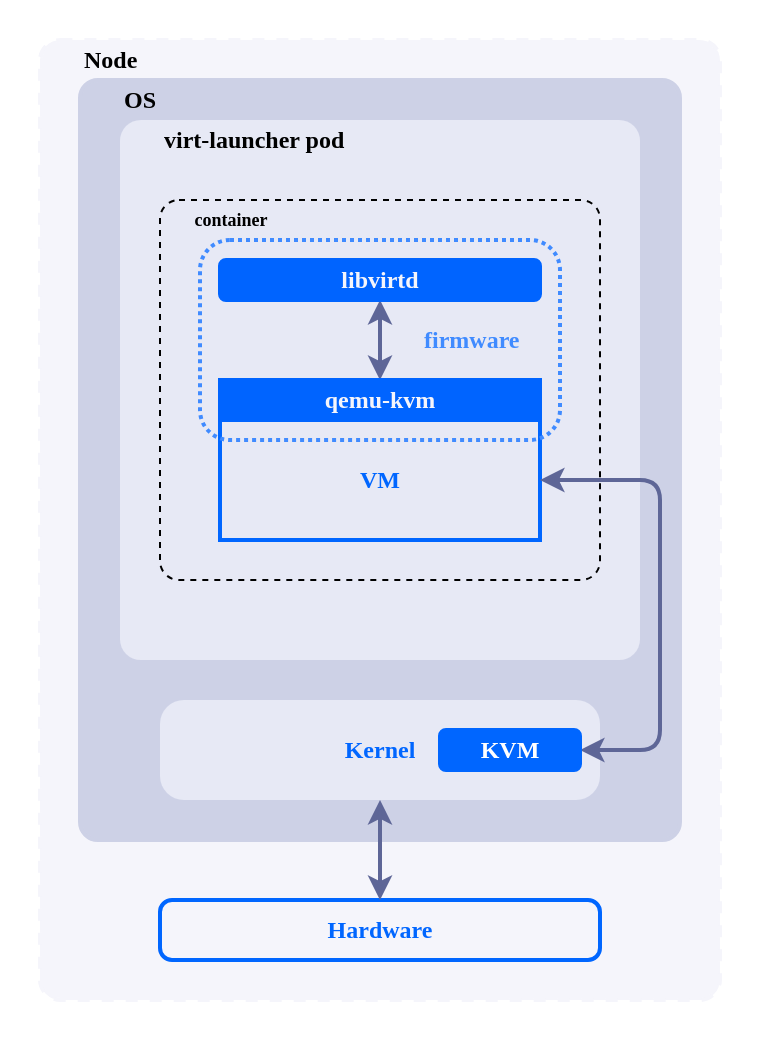 <mxfile>
    <diagram id="EZxaQw9ckF1vR2Bi5WWT" name="vm-v2">
        <mxGraphModel dx="882" dy="735" grid="1" gridSize="10" guides="1" tooltips="1" connect="1" arrows="1" fold="1" page="1" pageScale="1" pageWidth="690" pageHeight="980" math="0" shadow="0">
            <root>
                <mxCell id="0"/>
                <mxCell id="1" parent="0"/>
                <mxCell id="CsHc_jXI1Mu5Qs9rJTMG-1" value="" style="rounded=0;whiteSpace=wrap;html=1;fillColor=#FFFFFF;fontColor=#0066ff;strokeColor=none;arcSize=5;strokeWidth=2;fontFamily=JetBrains Mono;fontSource=https%3A%2F%2Ffonts.googleapis.com%2Fcss%3Ffamily%3DJetBrains%2BMono;fontStyle=1" parent="1" vertex="1">
                    <mxGeometry x="60" y="140" width="380" height="520" as="geometry"/>
                </mxCell>
                <mxCell id="2" value="" style="rounded=1;whiteSpace=wrap;html=1;arcSize=3;strokeWidth=2;fontFamily=JetBrains Mono;fontSource=https%3A%2F%2Ffonts.googleapis.com%2Fcss%3Ffamily%3DJetBrains%2BMono;fillColor=#f5f5fb;strokeColor=#f5f5fb;dashed=1;fontStyle=1" parent="1" vertex="1">
                    <mxGeometry x="80" y="160" width="340" height="480" as="geometry"/>
                </mxCell>
                <mxCell id="CsHc_jXI1Mu5Qs9rJTMG-2" value="" style="rounded=1;whiteSpace=wrap;html=1;fillColor=#cdd1e6;strokeColor=#cdd1e6;arcSize=3;strokeWidth=2;fontFamily=JetBrains Mono;fontSource=https%3A%2F%2Ffonts.googleapis.com%2Fcss%3Ffamily%3DJetBrains%2BMono;fontStyle=1" parent="1" vertex="1">
                    <mxGeometry x="100" y="180" width="300" height="380" as="geometry"/>
                </mxCell>
                <mxCell id="CsHc_jXI1Mu5Qs9rJTMG-5" value="" style="rounded=1;whiteSpace=wrap;html=1;fillColor=#e7e9f5;arcSize=4;strokeColor=#e7e9f;strokeWidth=2;fontFamily=JetBrains Mono;fontSource=https%3A%2F%2Ffonts.googleapis.com%2Fcss%3Ffamily%3DJetBrains%2BMono;fontStyle=1" parent="1" vertex="1">
                    <mxGeometry x="120" y="200" width="260" height="270" as="geometry"/>
                </mxCell>
                <mxCell id="7" value="" style="rounded=1;whiteSpace=wrap;html=1;fontColor=default;dashed=1;fillColor=none;strokeWidth=1;arcSize=5;" parent="1" vertex="1">
                    <mxGeometry x="140" y="240" width="220" height="190" as="geometry"/>
                </mxCell>
                <mxCell id="CsHc_jXI1Mu5Qs9rJTMG-3" value="" style="rounded=1;whiteSpace=wrap;html=1;fillColor=#e7e9f5;strokeColor=#e7e9f;arcSize=24;strokeWidth=2;fontFamily=JetBrains Mono;fontSource=https%3A%2F%2Ffonts.googleapis.com%2Fcss%3Ffamily%3DJetBrains%2BMono;fontStyle=1" parent="1" vertex="1">
                    <mxGeometry x="140" y="490" width="220" height="50" as="geometry"/>
                </mxCell>
                <mxCell id="CsHc_jXI1Mu5Qs9rJTMG-4" value="Node" style="text;html=1;strokeColor=none;fillColor=none;align=left;verticalAlign=middle;whiteSpace=wrap;rounded=0;fontColor=default;strokeWidth=2;fontFamily=JetBrains Mono;fontSource=https%3A%2F%2Ffonts.googleapis.com%2Fcss%3Ffamily%3DJetBrains%2BMono;fontStyle=1;" parent="1" vertex="1">
                    <mxGeometry x="100" y="160" width="60" height="20" as="geometry"/>
                </mxCell>
                <mxCell id="CsHc_jXI1Mu5Qs9rJTMG-6" value="virt-launcher pod" style="text;html=1;strokeColor=none;fillColor=none;align=left;verticalAlign=middle;whiteSpace=wrap;rounded=0;fontColor=default;strokeWidth=2;fontFamily=JetBrains Mono;fontSource=https%3A%2F%2Ffonts.googleapis.com%2Fcss%3Ffamily%3DJetBrains%2BMono;fontStyle=1;" parent="1" vertex="1">
                    <mxGeometry x="140" y="200" width="220" height="20" as="geometry"/>
                </mxCell>
                <mxCell id="CsHc_jXI1Mu5Qs9rJTMG-9" style="edgeStyle=none;html=1;exitX=0.5;exitY=1;exitDx=0;exitDy=0;entryX=0.5;entryY=0;entryDx=0;entryDy=0;endArrow=classic;endFill=1;startArrow=classic;startFill=1;fillColor=#5e6697;strokeColor=#5e6697;fontColor=#0066ff;strokeWidth=2;fontFamily=JetBrains Mono;fontSource=https%3A%2F%2Ffonts.googleapis.com%2Fcss%3Ffamily%3DJetBrains%2BMono;fontStyle=1" parent="1" source="CsHc_jXI1Mu5Qs9rJTMG-10" target="CsHc_jXI1Mu5Qs9rJTMG-22" edge="1">
                    <mxGeometry relative="1" as="geometry"/>
                </mxCell>
                <mxCell id="CsHc_jXI1Mu5Qs9rJTMG-13" value="VM" style="rounded=0;whiteSpace=wrap;html=1;fillColor=none;fontColor=#0066ff;strokeColor=#0066ff;arcSize=5;strokeWidth=2;fontFamily=JetBrains Mono;fontSource=https%3A%2F%2Ffonts.googleapis.com%2Fcss%3Ffamily%3DJetBrains%2BMono;fontStyle=1" parent="1" vertex="1">
                    <mxGeometry x="170" y="350" width="160" height="60" as="geometry"/>
                </mxCell>
                <mxCell id="CsHc_jXI1Mu5Qs9rJTMG-14" value="Kernel" style="text;html=1;strokeColor=none;fillColor=none;align=center;verticalAlign=middle;whiteSpace=wrap;rounded=0;fontColor=#0066ff;strokeWidth=2;fontFamily=JetBrains Mono;fontSource=https%3A%2F%2Ffonts.googleapis.com%2Fcss%3Ffamily%3DJetBrains%2BMono;fontStyle=1" parent="1" vertex="1">
                    <mxGeometry x="220" y="505" width="60" height="20" as="geometry"/>
                </mxCell>
                <mxCell id="9" style="edgeStyle=orthogonalEdgeStyle;html=1;exitX=1;exitY=0.5;exitDx=0;exitDy=0;entryX=1;entryY=0.5;entryDx=0;entryDy=0;fontColor=default;startArrow=classic;startFill=1;strokeWidth=2;strokeColor=#5e6697;" parent="1" source="CsHc_jXI1Mu5Qs9rJTMG-15" target="CsHc_jXI1Mu5Qs9rJTMG-13" edge="1">
                    <mxGeometry relative="1" as="geometry">
                        <Array as="points">
                            <mxPoint x="390" y="515"/>
                            <mxPoint x="390" y="380"/>
                        </Array>
                    </mxGeometry>
                </mxCell>
                <mxCell id="CsHc_jXI1Mu5Qs9rJTMG-15" value="KVM" style="rounded=1;whiteSpace=wrap;html=1;fillColor=#0066ff;fontColor=#FFFFFF;strokeColor=#0066ff;strokeWidth=2;fontFamily=JetBrains Mono;fontSource=https%3A%2F%2Ffonts.googleapis.com%2Fcss%3Ffamily%3DJetBrains%2BMono;fontStyle=1" parent="1" vertex="1">
                    <mxGeometry x="280" y="505" width="70" height="20" as="geometry"/>
                </mxCell>
                <mxCell id="CsHc_jXI1Mu5Qs9rJTMG-16" value="OS" style="text;html=1;strokeColor=none;fillColor=none;align=left;verticalAlign=middle;whiteSpace=wrap;rounded=0;fontColor=default;strokeWidth=2;fontFamily=JetBrains Mono;fontSource=https%3A%2F%2Ffonts.googleapis.com%2Fcss%3Ffamily%3DJetBrains%2BMono;fontStyle=1;" parent="1" vertex="1">
                    <mxGeometry x="120" y="180" width="60" height="20" as="geometry"/>
                </mxCell>
                <mxCell id="CsHc_jXI1Mu5Qs9rJTMG-18" value="" style="rounded=1;whiteSpace=wrap;html=1;fillColor=none;fontColor=#0066ff;strokeColor=#0066ff;arcSize=20;strokeWidth=2;fillStyle=hatch;gradientColor=none;perimeterSpacing=0;fontFamily=JetBrains Mono;fontSource=https%3A%2F%2Ffonts.googleapis.com%2Fcss%3Ffamily%3DJetBrains%2BMono;fontStyle=1" parent="1" vertex="1">
                    <mxGeometry x="140" y="590" width="220" height="30" as="geometry"/>
                </mxCell>
                <mxCell id="CsHc_jXI1Mu5Qs9rJTMG-19" value="Hardware" style="text;html=1;strokeColor=none;fillColor=none;align=center;verticalAlign=middle;whiteSpace=wrap;rounded=0;fontColor=#0066ff;strokeWidth=2;fontFamily=JetBrains Mono;fontSource=https%3A%2F%2Ffonts.googleapis.com%2Fcss%3Ffamily%3DJetBrains%2BMono;fontStyle=1" parent="1" vertex="1">
                    <mxGeometry x="220" y="595" width="60" height="20" as="geometry"/>
                </mxCell>
                <mxCell id="CsHc_jXI1Mu5Qs9rJTMG-21" style="edgeStyle=orthogonalEdgeStyle;html=1;strokeColor=#5e6697;fontColor=#FFFFFF;endFill=1;startArrow=classic;startFill=1;strokeWidth=2;entryX=0.5;entryY=1;entryDx=0;entryDy=0;fontFamily=JetBrains Mono;fontSource=https%3A%2F%2Ffonts.googleapis.com%2Fcss%3Ffamily%3DJetBrains%2BMono;exitX=0.5;exitY=0;exitDx=0;exitDy=0;fillColor=#5e6697;fontStyle=1" parent="1" source="CsHc_jXI1Mu5Qs9rJTMG-18" target="CsHc_jXI1Mu5Qs9rJTMG-3" edge="1">
                    <mxGeometry relative="1" as="geometry">
                        <mxPoint x="250" y="480" as="sourcePoint"/>
                        <mxPoint x="190" y="510" as="targetPoint"/>
                        <Array as="points"/>
                    </mxGeometry>
                </mxCell>
                <mxCell id="10" value="" style="rounded=1;whiteSpace=wrap;html=1;dashed=1;strokeWidth=2;fontColor=default;fillColor=none;strokeColor=#408BFF;dashPattern=1 1;" parent="1" vertex="1">
                    <mxGeometry x="160" y="260" width="180" height="100" as="geometry"/>
                </mxCell>
                <mxCell id="11" value="&lt;font color=&quot;#408bff&quot;&gt;firmware&lt;/font&gt;" style="text;html=1;strokeColor=none;fillColor=none;align=left;verticalAlign=middle;whiteSpace=wrap;rounded=0;fontColor=#0066FF;strokeWidth=2;fontFamily=JetBrains Mono;fontSource=https%3A%2F%2Ffonts.googleapis.com%2Fcss%3Ffamily%3DJetBrains%2BMono;fontStyle=1;" parent="1" vertex="1">
                    <mxGeometry x="270" y="300" width="70" height="20" as="geometry"/>
                </mxCell>
                <mxCell id="CsHc_jXI1Mu5Qs9rJTMG-10" value="libvirtd" style="rounded=1;whiteSpace=wrap;html=1;fillColor=#0064ff;fontColor=#f5f5fb;strokeColor=#0064ff;strokeWidth=2;fontFamily=JetBrains Mono;fontSource=https%3A%2F%2Ffonts.googleapis.com%2Fcss%3Ffamily%3DJetBrains%2BMono;fontStyle=1" parent="1" vertex="1">
                    <mxGeometry x="170" y="270" width="160" height="20" as="geometry"/>
                </mxCell>
                <mxCell id="CsHc_jXI1Mu5Qs9rJTMG-22" value="qemu-kvm" style="rounded=0;whiteSpace=wrap;html=1;fillColor=#0064ff;fontColor=#f5f5fb;strokeColor=#0064ff;strokeWidth=2;fillStyle=auto;fontFamily=JetBrains Mono;fontSource=https%3A%2F%2Ffonts.googleapis.com%2Fcss%3Ffamily%3DJetBrains%2BMono;fontStyle=1" parent="1" vertex="1">
                    <mxGeometry x="170" y="330" width="160" height="20" as="geometry"/>
                </mxCell>
                <mxCell id="12" value="&lt;font data-font-src=&quot;https://fonts.googleapis.com/css?family=JetBrains+Mono&quot; face=&quot;JetBrains Mono&quot; style=&quot;font-size: 9px;&quot;&gt;container&lt;/font&gt;" style="text;html=1;align=center;verticalAlign=middle;resizable=0;points=[];autosize=1;strokeColor=none;fillColor=none;fontColor=default;labelBackgroundColor=none;fontSize=9;fontStyle=1" parent="1" vertex="1">
                    <mxGeometry x="140" y="240" width="70" height="20" as="geometry"/>
                </mxCell>
            </root>
        </mxGraphModel>
    </diagram>
    <diagram id="kv-T1LsQx3oSgUZRt7tn" name="vm-v1">
        <mxGraphModel dx="2558" dy="645" grid="1" gridSize="10" guides="1" tooltips="1" connect="1" arrows="1" fold="1" page="1" pageScale="1" pageWidth="690" pageHeight="980" math="0" shadow="0">
            <root>
                <mxCell id="0"/>
                <mxCell id="1" parent="0"/>
                <mxCell id="2" value="" style="rounded=1;whiteSpace=wrap;html=1;fillColor=#FFFFFF;fontColor=#0066ff;strokeColor=#0066ff;arcSize=5;strokeWidth=2;" parent="1" vertex="1">
                    <mxGeometry x="100" y="160" width="240" height="370" as="geometry"/>
                </mxCell>
                <mxCell id="12" value="" style="rounded=1;whiteSpace=wrap;html=1;fillColor=none;dashed=1;fontColor=#0066ff;strokeColor=#0066ff;arcSize=6;strokeWidth=2;" parent="1" vertex="1">
                    <mxGeometry x="110" y="180" width="220" height="340" as="geometry"/>
                </mxCell>
                <mxCell id="19" value="" style="rounded=1;whiteSpace=wrap;html=1;fillColor=none;dashed=1;fontColor=#0066ff;strokeColor=#0066ff;arcSize=24;strokeWidth=2;" parent="1" vertex="1">
                    <mxGeometry x="130" y="460" width="180" height="50" as="geometry"/>
                </mxCell>
                <mxCell id="3" value="Node" style="text;html=1;strokeColor=none;fillColor=none;align=left;verticalAlign=middle;whiteSpace=wrap;rounded=0;fontColor=#0066ff;strokeWidth=2;" parent="1" vertex="1">
                    <mxGeometry x="120" y="160" width="60" height="20" as="geometry"/>
                </mxCell>
                <mxCell id="5" value="" style="rounded=1;whiteSpace=wrap;html=1;fillColor=none;arcSize=7;fontColor=#0066ff;strokeColor=#0066ff;strokeWidth=2;" parent="1" vertex="1">
                    <mxGeometry x="130" y="200" width="180" height="240" as="geometry"/>
                </mxCell>
                <mxCell id="7" value="Pod" style="text;html=1;strokeColor=none;fillColor=none;align=left;verticalAlign=middle;whiteSpace=wrap;rounded=0;fontColor=#0066ff;strokeWidth=2;" parent="1" vertex="1">
                    <mxGeometry x="150" y="200" width="60" height="20" as="geometry"/>
                </mxCell>
                <mxCell id="16" style="edgeStyle=none;html=1;exitX=0.5;exitY=1;exitDx=0;exitDy=0;entryX=0.5;entryY=0;entryDx=0;entryDy=0;endArrow=classic;endFill=1;startArrow=classic;startFill=1;fillColor=#f5f5f5;strokeColor=#0066ff;fontColor=#0066ff;strokeWidth=2;" parent="1" source="8" target="9" edge="1">
                    <mxGeometry relative="1" as="geometry"/>
                </mxCell>
                <mxCell id="8" value="virt-laucnher" style="rounded=1;whiteSpace=wrap;html=1;fillColor=none;fontColor=#0066ff;strokeColor=#0066ff;strokeWidth=2;" parent="1" vertex="1">
                    <mxGeometry x="150" y="220" width="140" height="20" as="geometry"/>
                </mxCell>
                <mxCell id="15" style="edgeStyle=none;html=1;exitX=0.5;exitY=1;exitDx=0;exitDy=0;entryX=0.5;entryY=0;entryDx=0;entryDy=0;endArrow=classic;endFill=1;startArrow=classic;startFill=1;fillColor=#f5f5f5;strokeColor=#0066ff;fontColor=#0066ff;strokeWidth=2;" parent="1" source="9" target="10" edge="1">
                    <mxGeometry relative="1" as="geometry"/>
                </mxCell>
                <mxCell id="9" value="libvirtd" style="rounded=1;whiteSpace=wrap;html=1;fillColor=#0066ff;fontColor=#FFFFFF;strokeColor=#0066ff;strokeWidth=2;" parent="1" vertex="1">
                    <mxGeometry x="150" y="270" width="140" height="20" as="geometry"/>
                </mxCell>
                <mxCell id="20" style="edgeStyle=orthogonalEdgeStyle;html=1;exitX=1;exitY=0.5;exitDx=0;exitDy=0;entryX=1;entryY=0.5;entryDx=0;entryDy=0;strokeColor=#0066ff;fontColor=#FFFFFF;endArrow=classic;endFill=1;startArrow=classic;startFill=1;strokeWidth=2;" parent="1" source="10" target="14" edge="1">
                    <mxGeometry relative="1" as="geometry">
                        <Array as="points">
                            <mxPoint x="320" y="330"/>
                            <mxPoint x="320" y="485"/>
                        </Array>
                    </mxGeometry>
                </mxCell>
                <mxCell id="10" value="qemu" style="rounded=1;whiteSpace=wrap;html=1;fillColor=#0066ff;fontColor=#FFFFFF;strokeColor=#0066ff;strokeWidth=2;" parent="1" vertex="1">
                    <mxGeometry x="150" y="320" width="140" height="20" as="geometry"/>
                </mxCell>
                <mxCell id="11" value="VM" style="rounded=1;whiteSpace=wrap;html=1;fillColor=none;fontColor=#0066ff;strokeColor=#0066ff;arcSize=5;strokeWidth=2;" parent="1" vertex="1">
                    <mxGeometry x="150" y="340" width="140" height="80" as="geometry"/>
                </mxCell>
                <mxCell id="13" value="Kernel" style="text;html=1;strokeColor=none;fillColor=none;align=left;verticalAlign=middle;whiteSpace=wrap;rounded=0;fontColor=#0066ff;strokeWidth=2;" parent="1" vertex="1">
                    <mxGeometry x="140" y="460" width="60" height="20" as="geometry"/>
                </mxCell>
                <mxCell id="14" value="KVM" style="rounded=1;whiteSpace=wrap;html=1;fillColor=#0066ff;fontColor=#FFFFFF;strokeColor=#0066ff;strokeWidth=2;" parent="1" vertex="1">
                    <mxGeometry x="180" y="475" width="80" height="20" as="geometry"/>
                </mxCell>
                <mxCell id="17" value="OS" style="text;html=1;strokeColor=none;fillColor=none;align=left;verticalAlign=middle;whiteSpace=wrap;rounded=0;fontColor=#0066ff;strokeWidth=2;" parent="1" vertex="1">
                    <mxGeometry x="120" y="180" width="60" height="20" as="geometry"/>
                </mxCell>
            </root>
        </mxGraphModel>
    </diagram>
</mxfile>
